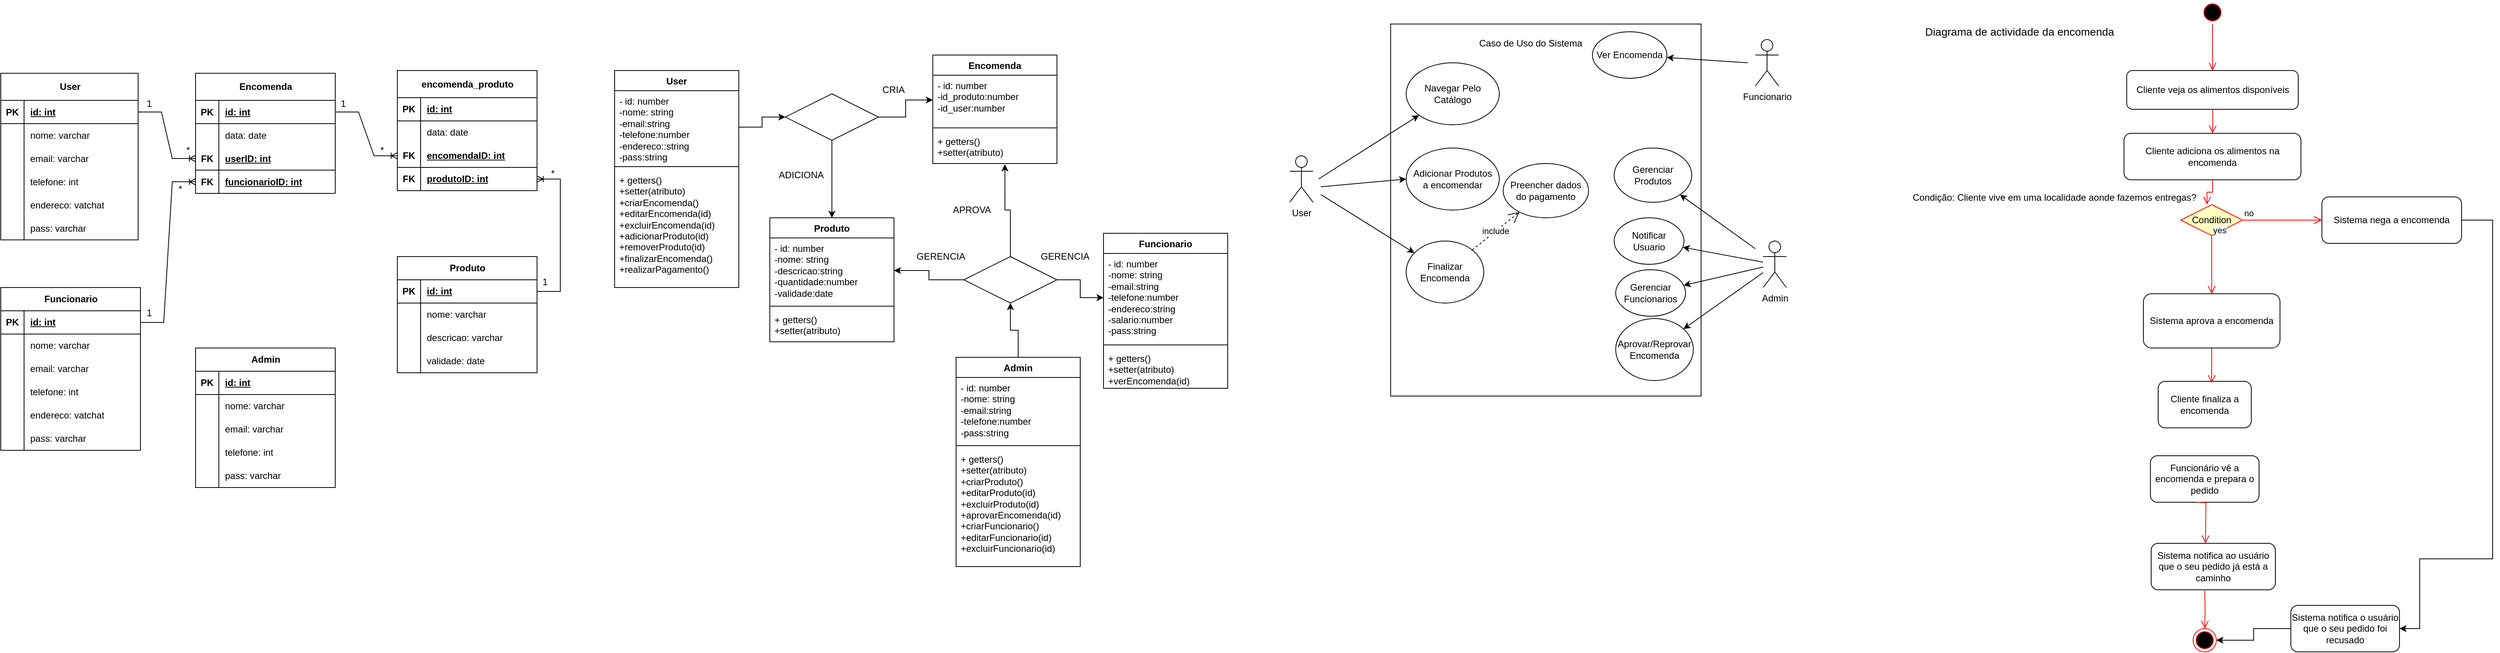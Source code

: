 <mxfile version="21.2.2" type="github">
  <diagram id="MK2uw4Dv01_g_HECxvXX" name="Página-1">
    <mxGraphModel dx="1674" dy="774" grid="1" gridSize="10" guides="1" tooltips="1" connect="1" arrows="1" fold="1" page="1" pageScale="1" pageWidth="827" pageHeight="1169" math="0" shadow="0">
      <root>
        <mxCell id="0" />
        <mxCell id="1" parent="0" />
        <mxCell id="bmJV8fJsys9caIxofJ4X-36" value="User" style="swimlane;fontStyle=1;align=center;verticalAlign=top;childLayout=stackLayout;horizontal=1;startSize=26;horizontalStack=0;resizeParent=1;resizeParentMax=0;resizeLast=0;collapsible=1;marginBottom=0;whiteSpace=wrap;html=1;" parent="1" vertex="1">
          <mxGeometry x="850" y="120" width="160" height="280" as="geometry" />
        </mxCell>
        <mxCell id="bmJV8fJsys9caIxofJ4X-37" value="&lt;div&gt;- id: number&lt;/div&gt;&lt;div&gt;-nome: string&lt;/div&gt;&lt;div&gt;-email:string&lt;br&gt;&lt;/div&gt;&lt;div&gt;-telefone:number&lt;/div&gt;&lt;div&gt;-endereco::string&lt;br&gt;&lt;/div&gt;&lt;div&gt;-pass:string&lt;br&gt;&lt;/div&gt;" style="text;strokeColor=none;fillColor=none;align=left;verticalAlign=top;spacingLeft=4;spacingRight=4;overflow=hidden;rotatable=0;points=[[0,0.5],[1,0.5]];portConstraint=eastwest;whiteSpace=wrap;html=1;" parent="bmJV8fJsys9caIxofJ4X-36" vertex="1">
          <mxGeometry y="26" width="160" height="94" as="geometry" />
        </mxCell>
        <mxCell id="bmJV8fJsys9caIxofJ4X-38" value="" style="line;strokeWidth=1;fillColor=none;align=left;verticalAlign=middle;spacingTop=-1;spacingLeft=3;spacingRight=3;rotatable=0;labelPosition=right;points=[];portConstraint=eastwest;strokeColor=inherit;" parent="bmJV8fJsys9caIxofJ4X-36" vertex="1">
          <mxGeometry y="120" width="160" height="8" as="geometry" />
        </mxCell>
        <mxCell id="bmJV8fJsys9caIxofJ4X-39" value="&lt;div&gt;+ getters()&lt;/div&gt;&lt;div&gt;+setter(atributo)&lt;/div&gt;&lt;div&gt;+criarEncomenda()&lt;/div&gt;&lt;div&gt;+editarEncomenda(id)&lt;/div&gt;&lt;div&gt;+excluirEncomenda(id)&lt;/div&gt;&lt;div&gt;&lt;div&gt;+adicionarProduto(id)&lt;/div&gt;&lt;div&gt;+removerProduto(id)&lt;/div&gt;&lt;div&gt;&lt;div&gt;+finalizarEncomenda()&lt;/div&gt;&lt;div&gt;&lt;div&gt;+realizarPagamento()&lt;/div&gt;&lt;/div&gt;&lt;/div&gt;&lt;/div&gt;" style="text;strokeColor=none;fillColor=none;align=left;verticalAlign=top;spacingLeft=4;spacingRight=4;overflow=hidden;rotatable=0;points=[[0,0.5],[1,0.5]];portConstraint=eastwest;whiteSpace=wrap;html=1;" parent="bmJV8fJsys9caIxofJ4X-36" vertex="1">
          <mxGeometry y="128" width="160" height="152" as="geometry" />
        </mxCell>
        <mxCell id="bmJV8fJsys9caIxofJ4X-40" style="edgeStyle=orthogonalEdgeStyle;rounded=0;orthogonalLoop=1;jettySize=auto;html=1;exitX=0.5;exitY=0;exitDx=0;exitDy=0;entryX=0.5;entryY=1;entryDx=0;entryDy=0;" parent="1" source="bmJV8fJsys9caIxofJ4X-41" target="bmJV8fJsys9caIxofJ4X-66" edge="1">
          <mxGeometry relative="1" as="geometry" />
        </mxCell>
        <mxCell id="bmJV8fJsys9caIxofJ4X-41" value="Admin" style="swimlane;fontStyle=1;align=center;verticalAlign=top;childLayout=stackLayout;horizontal=1;startSize=26;horizontalStack=0;resizeParent=1;resizeParentMax=0;resizeLast=0;collapsible=1;marginBottom=0;whiteSpace=wrap;html=1;" parent="1" vertex="1">
          <mxGeometry x="1290" y="490" width="160" height="270" as="geometry" />
        </mxCell>
        <mxCell id="bmJV8fJsys9caIxofJ4X-42" value="&lt;div&gt;- id: number&lt;/div&gt;&lt;div&gt;-nome: string&lt;/div&gt;&lt;div&gt;-email:string&lt;br&gt;&lt;/div&gt;&lt;div&gt;-telefone:number&lt;/div&gt;&lt;div&gt;-pass:string&lt;br&gt;&lt;/div&gt;" style="text;strokeColor=none;fillColor=none;align=left;verticalAlign=top;spacingLeft=4;spacingRight=4;overflow=hidden;rotatable=0;points=[[0,0.5],[1,0.5]];portConstraint=eastwest;whiteSpace=wrap;html=1;" parent="bmJV8fJsys9caIxofJ4X-41" vertex="1">
          <mxGeometry y="26" width="160" height="84" as="geometry" />
        </mxCell>
        <mxCell id="bmJV8fJsys9caIxofJ4X-43" value="" style="line;strokeWidth=1;fillColor=none;align=left;verticalAlign=middle;spacingTop=-1;spacingLeft=3;spacingRight=3;rotatable=0;labelPosition=right;points=[];portConstraint=eastwest;strokeColor=inherit;" parent="bmJV8fJsys9caIxofJ4X-41" vertex="1">
          <mxGeometry y="110" width="160" height="8" as="geometry" />
        </mxCell>
        <mxCell id="bmJV8fJsys9caIxofJ4X-44" value="&lt;div&gt;+ getters()&lt;/div&gt;&lt;div&gt;+setter(atributo)&lt;/div&gt;&lt;div&gt;+criarProduto()&lt;/div&gt;&lt;div&gt;+editarProduto(id)&lt;/div&gt;&lt;div&gt;+excluirProduto(id)&lt;/div&gt;&lt;div&gt;+aprovarEncomenda(id)&lt;/div&gt;&lt;div&gt;+criarFuncionario()&lt;/div&gt;&lt;div&gt;+editarFuncionario(id)&lt;/div&gt;&lt;div&gt;+excluirFuncionario(id)&lt;/div&gt;" style="text;strokeColor=none;fillColor=none;align=left;verticalAlign=top;spacingLeft=4;spacingRight=4;overflow=hidden;rotatable=0;points=[[0,0.5],[1,0.5]];portConstraint=eastwest;whiteSpace=wrap;html=1;" parent="bmJV8fJsys9caIxofJ4X-41" vertex="1">
          <mxGeometry y="118" width="160" height="152" as="geometry" />
        </mxCell>
        <mxCell id="bmJV8fJsys9caIxofJ4X-45" value="Produto" style="swimlane;fontStyle=1;align=center;verticalAlign=top;childLayout=stackLayout;horizontal=1;startSize=26;horizontalStack=0;resizeParent=1;resizeParentMax=0;resizeLast=0;collapsible=1;marginBottom=0;whiteSpace=wrap;html=1;" parent="1" vertex="1">
          <mxGeometry x="1050" y="310" width="160" height="160" as="geometry" />
        </mxCell>
        <mxCell id="bmJV8fJsys9caIxofJ4X-46" value="&lt;div&gt;- id: number&lt;/div&gt;&lt;div&gt;-nome: string&lt;/div&gt;&lt;div&gt;-descricao:string&lt;/div&gt;&lt;div&gt;-quantidade:number&lt;br&gt;&lt;/div&gt;&lt;div&gt;-validade:date&lt;br&gt;&lt;/div&gt;" style="text;strokeColor=none;fillColor=none;align=left;verticalAlign=top;spacingLeft=4;spacingRight=4;overflow=hidden;rotatable=0;points=[[0,0.5],[1,0.5]];portConstraint=eastwest;whiteSpace=wrap;html=1;" parent="bmJV8fJsys9caIxofJ4X-45" vertex="1">
          <mxGeometry y="26" width="160" height="84" as="geometry" />
        </mxCell>
        <mxCell id="bmJV8fJsys9caIxofJ4X-47" value="" style="line;strokeWidth=1;fillColor=none;align=left;verticalAlign=middle;spacingTop=-1;spacingLeft=3;spacingRight=3;rotatable=0;labelPosition=right;points=[];portConstraint=eastwest;strokeColor=inherit;" parent="bmJV8fJsys9caIxofJ4X-45" vertex="1">
          <mxGeometry y="110" width="160" height="8" as="geometry" />
        </mxCell>
        <mxCell id="bmJV8fJsys9caIxofJ4X-48" value="&lt;div&gt;+ getters()&lt;/div&gt;&lt;div&gt;+setter(atributo)&lt;/div&gt;" style="text;strokeColor=none;fillColor=none;align=left;verticalAlign=top;spacingLeft=4;spacingRight=4;overflow=hidden;rotatable=0;points=[[0,0.5],[1,0.5]];portConstraint=eastwest;whiteSpace=wrap;html=1;" parent="bmJV8fJsys9caIxofJ4X-45" vertex="1">
          <mxGeometry y="118" width="160" height="42" as="geometry" />
        </mxCell>
        <mxCell id="bmJV8fJsys9caIxofJ4X-49" value="Encomenda" style="swimlane;fontStyle=1;align=center;verticalAlign=top;childLayout=stackLayout;horizontal=1;startSize=26;horizontalStack=0;resizeParent=1;resizeParentMax=0;resizeLast=0;collapsible=1;marginBottom=0;whiteSpace=wrap;html=1;" parent="1" vertex="1">
          <mxGeometry x="1260" y="100" width="160" height="140" as="geometry" />
        </mxCell>
        <mxCell id="bmJV8fJsys9caIxofJ4X-50" value="&lt;div&gt;- id: number&lt;/div&gt;&lt;div&gt;-id_produto:number&lt;/div&gt;&lt;div&gt;-id_user:number&lt;br&gt;&lt;/div&gt;" style="text;strokeColor=none;fillColor=none;align=left;verticalAlign=top;spacingLeft=4;spacingRight=4;overflow=hidden;rotatable=0;points=[[0,0.5],[1,0.5]];portConstraint=eastwest;whiteSpace=wrap;html=1;" parent="bmJV8fJsys9caIxofJ4X-49" vertex="1">
          <mxGeometry y="26" width="160" height="64" as="geometry" />
        </mxCell>
        <mxCell id="bmJV8fJsys9caIxofJ4X-51" value="" style="line;strokeWidth=1;fillColor=none;align=left;verticalAlign=middle;spacingTop=-1;spacingLeft=3;spacingRight=3;rotatable=0;labelPosition=right;points=[];portConstraint=eastwest;strokeColor=inherit;" parent="bmJV8fJsys9caIxofJ4X-49" vertex="1">
          <mxGeometry y="90" width="160" height="8" as="geometry" />
        </mxCell>
        <mxCell id="bmJV8fJsys9caIxofJ4X-52" value="&lt;div&gt;+ getters()&lt;/div&gt;&lt;div&gt;+setter(atributo)&lt;br&gt;&lt;/div&gt;" style="text;strokeColor=none;fillColor=none;align=left;verticalAlign=top;spacingLeft=4;spacingRight=4;overflow=hidden;rotatable=0;points=[[0,0.5],[1,0.5]];portConstraint=eastwest;whiteSpace=wrap;html=1;" parent="bmJV8fJsys9caIxofJ4X-49" vertex="1">
          <mxGeometry y="98" width="160" height="42" as="geometry" />
        </mxCell>
        <mxCell id="bmJV8fJsys9caIxofJ4X-53" value="Funcionario" style="swimlane;fontStyle=1;align=center;verticalAlign=top;childLayout=stackLayout;horizontal=1;startSize=26;horizontalStack=0;resizeParent=1;resizeParentMax=0;resizeLast=0;collapsible=1;marginBottom=0;whiteSpace=wrap;html=1;" parent="1" vertex="1">
          <mxGeometry x="1480" y="330" width="160" height="200" as="geometry" />
        </mxCell>
        <mxCell id="bmJV8fJsys9caIxofJ4X-54" value="&lt;div&gt;- id: number&lt;/div&gt;&lt;div&gt;-nome: string&lt;/div&gt;&lt;div&gt;-email:string&lt;br&gt;&lt;/div&gt;&lt;div&gt;-telefone:number&lt;/div&gt;&lt;div&gt;-endereco:string&lt;br&gt;&lt;/div&gt;&lt;div&gt;-salario:number&lt;/div&gt;&lt;div&gt;-pass:string&lt;br&gt;&lt;/div&gt;" style="text;strokeColor=none;fillColor=none;align=left;verticalAlign=top;spacingLeft=4;spacingRight=4;overflow=hidden;rotatable=0;points=[[0,0.5],[1,0.5]];portConstraint=eastwest;whiteSpace=wrap;html=1;" parent="bmJV8fJsys9caIxofJ4X-53" vertex="1">
          <mxGeometry y="26" width="160" height="114" as="geometry" />
        </mxCell>
        <mxCell id="bmJV8fJsys9caIxofJ4X-55" value="" style="line;strokeWidth=1;fillColor=none;align=left;verticalAlign=middle;spacingTop=-1;spacingLeft=3;spacingRight=3;rotatable=0;labelPosition=right;points=[];portConstraint=eastwest;strokeColor=inherit;" parent="bmJV8fJsys9caIxofJ4X-53" vertex="1">
          <mxGeometry y="140" width="160" height="8" as="geometry" />
        </mxCell>
        <mxCell id="bmJV8fJsys9caIxofJ4X-56" value="&lt;div&gt;+ getters()&lt;/div&gt;&lt;div&gt;+setter(atributo)&lt;/div&gt;&lt;div&gt;+verEncomenda(id)&lt;/div&gt;" style="text;strokeColor=none;fillColor=none;align=left;verticalAlign=top;spacingLeft=4;spacingRight=4;overflow=hidden;rotatable=0;points=[[0,0.5],[1,0.5]];portConstraint=eastwest;whiteSpace=wrap;html=1;" parent="bmJV8fJsys9caIxofJ4X-53" vertex="1">
          <mxGeometry y="148" width="160" height="52" as="geometry" />
        </mxCell>
        <mxCell id="bmJV8fJsys9caIxofJ4X-57" style="edgeStyle=orthogonalEdgeStyle;rounded=0;orthogonalLoop=1;jettySize=auto;html=1;exitX=1;exitY=0.5;exitDx=0;exitDy=0;" parent="1" source="bmJV8fJsys9caIxofJ4X-59" target="bmJV8fJsys9caIxofJ4X-50" edge="1">
          <mxGeometry relative="1" as="geometry" />
        </mxCell>
        <mxCell id="bmJV8fJsys9caIxofJ4X-58" style="edgeStyle=orthogonalEdgeStyle;rounded=0;orthogonalLoop=1;jettySize=auto;html=1;exitX=0.5;exitY=1;exitDx=0;exitDy=0;" parent="1" source="bmJV8fJsys9caIxofJ4X-59" target="bmJV8fJsys9caIxofJ4X-45" edge="1">
          <mxGeometry relative="1" as="geometry" />
        </mxCell>
        <mxCell id="bmJV8fJsys9caIxofJ4X-59" value="" style="shape=rhombus;perimeter=rhombusPerimeter;whiteSpace=wrap;html=1;align=center;" parent="1" vertex="1">
          <mxGeometry x="1070" y="150" width="120" height="60" as="geometry" />
        </mxCell>
        <mxCell id="bmJV8fJsys9caIxofJ4X-60" style="edgeStyle=orthogonalEdgeStyle;rounded=0;orthogonalLoop=1;jettySize=auto;html=1;exitX=1;exitY=0.5;exitDx=0;exitDy=0;entryX=0;entryY=0.5;entryDx=0;entryDy=0;" parent="1" source="bmJV8fJsys9caIxofJ4X-37" target="bmJV8fJsys9caIxofJ4X-59" edge="1">
          <mxGeometry relative="1" as="geometry" />
        </mxCell>
        <mxCell id="bmJV8fJsys9caIxofJ4X-61" value="CRIA" style="text;html=1;align=center;verticalAlign=middle;resizable=0;points=[];autosize=1;strokeColor=none;fillColor=none;" parent="1" vertex="1">
          <mxGeometry x="1184" y="130" width="50" height="30" as="geometry" />
        </mxCell>
        <mxCell id="bmJV8fJsys9caIxofJ4X-62" value="&lt;div&gt;ADICIONA&lt;/div&gt;" style="text;html=1;align=center;verticalAlign=middle;resizable=0;points=[];autosize=1;strokeColor=none;fillColor=none;" parent="1" vertex="1">
          <mxGeometry x="1050" y="240" width="80" height="30" as="geometry" />
        </mxCell>
        <mxCell id="bmJV8fJsys9caIxofJ4X-63" style="edgeStyle=orthogonalEdgeStyle;rounded=0;orthogonalLoop=1;jettySize=auto;html=1;exitX=1;exitY=0.5;exitDx=0;exitDy=0;" parent="1" source="bmJV8fJsys9caIxofJ4X-66" target="bmJV8fJsys9caIxofJ4X-54" edge="1">
          <mxGeometry relative="1" as="geometry" />
        </mxCell>
        <mxCell id="bmJV8fJsys9caIxofJ4X-64" style="edgeStyle=orthogonalEdgeStyle;rounded=0;orthogonalLoop=1;jettySize=auto;html=1;exitX=0;exitY=0.5;exitDx=0;exitDy=0;entryX=1;entryY=0.5;entryDx=0;entryDy=0;" parent="1" source="bmJV8fJsys9caIxofJ4X-66" target="bmJV8fJsys9caIxofJ4X-46" edge="1">
          <mxGeometry relative="1" as="geometry" />
        </mxCell>
        <mxCell id="bmJV8fJsys9caIxofJ4X-65" style="edgeStyle=orthogonalEdgeStyle;rounded=0;orthogonalLoop=1;jettySize=auto;html=1;exitX=0.5;exitY=0;exitDx=0;exitDy=0;entryX=0.581;entryY=1.024;entryDx=0;entryDy=0;entryPerimeter=0;" parent="1" source="bmJV8fJsys9caIxofJ4X-66" target="bmJV8fJsys9caIxofJ4X-52" edge="1">
          <mxGeometry relative="1" as="geometry" />
        </mxCell>
        <mxCell id="bmJV8fJsys9caIxofJ4X-66" value="" style="shape=rhombus;perimeter=rhombusPerimeter;whiteSpace=wrap;html=1;align=center;" parent="1" vertex="1">
          <mxGeometry x="1300" y="360" width="120" height="60" as="geometry" />
        </mxCell>
        <mxCell id="bmJV8fJsys9caIxofJ4X-67" value="GERENCIA" style="text;html=1;align=center;verticalAlign=middle;resizable=0;points=[];autosize=1;strokeColor=none;fillColor=none;" parent="1" vertex="1">
          <mxGeometry x="1385" y="345" width="90" height="30" as="geometry" />
        </mxCell>
        <mxCell id="bmJV8fJsys9caIxofJ4X-68" value="GERENCIA" style="text;html=1;align=center;verticalAlign=middle;resizable=0;points=[];autosize=1;strokeColor=none;fillColor=none;" parent="1" vertex="1">
          <mxGeometry x="1225" y="345" width="90" height="30" as="geometry" />
        </mxCell>
        <mxCell id="bmJV8fJsys9caIxofJ4X-69" value="APROVA" style="text;html=1;align=center;verticalAlign=middle;resizable=0;points=[];autosize=1;strokeColor=none;fillColor=none;" parent="1" vertex="1">
          <mxGeometry x="1275" y="285" width="70" height="30" as="geometry" />
        </mxCell>
        <mxCell id="bmJV8fJsys9caIxofJ4X-70" value="User" style="shape=umlActor;verticalLabelPosition=bottom;verticalAlign=top;html=1;" parent="1" vertex="1">
          <mxGeometry x="1720" y="230" width="30" height="60" as="geometry" />
        </mxCell>
        <mxCell id="bmJV8fJsys9caIxofJ4X-71" value="&lt;div&gt;Admin&lt;/div&gt;" style="shape=umlActor;verticalLabelPosition=bottom;verticalAlign=top;html=1;" parent="1" vertex="1">
          <mxGeometry x="2330" y="340" width="30" height="60" as="geometry" />
        </mxCell>
        <mxCell id="bmJV8fJsys9caIxofJ4X-72" value="&lt;div&gt;Funcionario&lt;/div&gt;" style="shape=umlActor;verticalLabelPosition=bottom;verticalAlign=top;html=1;" parent="1" vertex="1">
          <mxGeometry x="2320" y="80" width="30" height="60" as="geometry" />
        </mxCell>
        <mxCell id="bmJV8fJsys9caIxofJ4X-73" value="" style="rounded=0;whiteSpace=wrap;html=1;" parent="1" vertex="1">
          <mxGeometry x="1850" y="60" width="400" height="480" as="geometry" />
        </mxCell>
        <mxCell id="bmJV8fJsys9caIxofJ4X-74" value="&lt;div&gt;Adicionar Produtos&lt;/div&gt;&lt;div&gt;a encomendar&lt;br&gt;&lt;/div&gt;" style="ellipse;whiteSpace=wrap;html=1;" parent="1" vertex="1">
          <mxGeometry x="1870" y="220" width="120" height="80" as="geometry" />
        </mxCell>
        <mxCell id="bmJV8fJsys9caIxofJ4X-75" value="Ver Encomenda" style="ellipse;whiteSpace=wrap;html=1;" parent="1" vertex="1">
          <mxGeometry x="2110" y="70" width="96" height="60" as="geometry" />
        </mxCell>
        <mxCell id="bmJV8fJsys9caIxofJ4X-76" value="Aprovar/Reprovar Encomenda" style="ellipse;whiteSpace=wrap;html=1;" parent="1" vertex="1">
          <mxGeometry x="2140" y="440" width="100" height="80" as="geometry" />
        </mxCell>
        <mxCell id="bmJV8fJsys9caIxofJ4X-77" value="Navegar Pelo Catálogo" style="ellipse;whiteSpace=wrap;html=1;" parent="1" vertex="1">
          <mxGeometry x="1870" y="110" width="120" height="80" as="geometry" />
        </mxCell>
        <mxCell id="bmJV8fJsys9caIxofJ4X-78" value="Finalizar Encomenda" style="ellipse;whiteSpace=wrap;html=1;" parent="1" vertex="1">
          <mxGeometry x="1870" y="340" width="100" height="80" as="geometry" />
        </mxCell>
        <mxCell id="bmJV8fJsys9caIxofJ4X-79" value="Preencher dados do pagamento" style="ellipse;whiteSpace=wrap;html=1;" parent="1" vertex="1">
          <mxGeometry x="1995" y="240" width="110" height="70" as="geometry" />
        </mxCell>
        <mxCell id="bmJV8fJsys9caIxofJ4X-80" value="Notificar Usuario" style="ellipse;whiteSpace=wrap;html=1;" parent="1" vertex="1">
          <mxGeometry x="2138" y="310" width="90" height="60" as="geometry" />
        </mxCell>
        <mxCell id="bmJV8fJsys9caIxofJ4X-81" value="Gerenciar Produtos" style="ellipse;whiteSpace=wrap;html=1;" parent="1" vertex="1">
          <mxGeometry x="2138" y="220" width="100" height="70" as="geometry" />
        </mxCell>
        <mxCell id="bmJV8fJsys9caIxofJ4X-82" value="Gerenciar Funcionarios" style="ellipse;whiteSpace=wrap;html=1;" parent="1" vertex="1">
          <mxGeometry x="2140" y="377" width="90" height="60" as="geometry" />
        </mxCell>
        <mxCell id="bmJV8fJsys9caIxofJ4X-83" value="" style="endArrow=classic;html=1;rounded=0;" parent="1" target="bmJV8fJsys9caIxofJ4X-75" edge="1">
          <mxGeometry width="50" height="50" relative="1" as="geometry">
            <mxPoint x="2310" y="110" as="sourcePoint" />
            <mxPoint x="2320" y="85" as="targetPoint" />
          </mxGeometry>
        </mxCell>
        <mxCell id="bmJV8fJsys9caIxofJ4X-84" value="" style="endArrow=classic;html=1;rounded=0;" parent="1" target="bmJV8fJsys9caIxofJ4X-78" edge="1">
          <mxGeometry width="50" height="50" relative="1" as="geometry">
            <mxPoint x="1760" y="280" as="sourcePoint" />
            <mxPoint x="1810" y="230" as="targetPoint" />
          </mxGeometry>
        </mxCell>
        <mxCell id="bmJV8fJsys9caIxofJ4X-85" value="" style="endArrow=classic;html=1;rounded=0;" parent="1" edge="1">
          <mxGeometry width="50" height="50" relative="1" as="geometry">
            <mxPoint x="1760" y="270" as="sourcePoint" />
            <mxPoint x="1870" y="260" as="targetPoint" />
          </mxGeometry>
        </mxCell>
        <mxCell id="bmJV8fJsys9caIxofJ4X-86" value="" style="endArrow=classic;html=1;rounded=0;" parent="1" target="bmJV8fJsys9caIxofJ4X-77" edge="1">
          <mxGeometry width="50" height="50" relative="1" as="geometry">
            <mxPoint x="1757" y="260" as="sourcePoint" />
            <mxPoint x="1867" y="250" as="targetPoint" />
          </mxGeometry>
        </mxCell>
        <mxCell id="bmJV8fJsys9caIxofJ4X-87" value="" style="endArrow=classic;html=1;rounded=0;" parent="1" target="bmJV8fJsys9caIxofJ4X-81" edge="1">
          <mxGeometry width="50" height="50" relative="1" as="geometry">
            <mxPoint x="2320" y="350" as="sourcePoint" />
            <mxPoint x="2350" y="320" as="targetPoint" />
          </mxGeometry>
        </mxCell>
        <mxCell id="bmJV8fJsys9caIxofJ4X-88" value="" style="endArrow=classic;html=1;rounded=0;" parent="1" source="bmJV8fJsys9caIxofJ4X-71" target="bmJV8fJsys9caIxofJ4X-80" edge="1">
          <mxGeometry width="50" height="50" relative="1" as="geometry">
            <mxPoint x="2060" y="400" as="sourcePoint" />
            <mxPoint x="2110" y="350" as="targetPoint" />
          </mxGeometry>
        </mxCell>
        <mxCell id="bmJV8fJsys9caIxofJ4X-89" value="" style="endArrow=classic;html=1;rounded=0;" parent="1" source="bmJV8fJsys9caIxofJ4X-71" target="bmJV8fJsys9caIxofJ4X-82" edge="1">
          <mxGeometry width="50" height="50" relative="1" as="geometry">
            <mxPoint x="2060" y="400" as="sourcePoint" />
            <mxPoint x="2120" y="350" as="targetPoint" />
          </mxGeometry>
        </mxCell>
        <mxCell id="bmJV8fJsys9caIxofJ4X-90" value="" style="endArrow=classic;html=1;rounded=0;" parent="1" source="bmJV8fJsys9caIxofJ4X-71" target="bmJV8fJsys9caIxofJ4X-76" edge="1">
          <mxGeometry width="50" height="50" relative="1" as="geometry">
            <mxPoint x="2060" y="400" as="sourcePoint" />
            <mxPoint x="2110" y="350" as="targetPoint" />
          </mxGeometry>
        </mxCell>
        <mxCell id="bmJV8fJsys9caIxofJ4X-91" value="include" style="endArrow=open;endSize=12;dashed=1;html=1;rounded=0;" parent="1" source="bmJV8fJsys9caIxofJ4X-78" target="bmJV8fJsys9caIxofJ4X-79" edge="1">
          <mxGeometry width="160" relative="1" as="geometry">
            <mxPoint x="2000" y="370" as="sourcePoint" />
            <mxPoint x="2160" y="370" as="targetPoint" />
          </mxGeometry>
        </mxCell>
        <mxCell id="bmJV8fJsys9caIxofJ4X-92" value="Caso de Uso do Sistema" style="text;html=1;align=center;verticalAlign=middle;resizable=0;points=[];autosize=1;strokeColor=none;fillColor=none;" parent="1" vertex="1">
          <mxGeometry x="1950" y="70" width="160" height="30" as="geometry" />
        </mxCell>
        <mxCell id="bmJV8fJsys9caIxofJ4X-93" value="" style="ellipse;html=1;shape=startState;fillColor=#000000;strokeColor=#ff0000;" parent="1" vertex="1">
          <mxGeometry x="2894" y="30" width="30" height="30" as="geometry" />
        </mxCell>
        <mxCell id="bmJV8fJsys9caIxofJ4X-94" value="" style="edgeStyle=orthogonalEdgeStyle;html=1;verticalAlign=bottom;endArrow=open;endSize=8;strokeColor=#ff0000;rounded=0;" parent="1" source="bmJV8fJsys9caIxofJ4X-93" edge="1">
          <mxGeometry relative="1" as="geometry">
            <mxPoint x="2909" y="120" as="targetPoint" />
          </mxGeometry>
        </mxCell>
        <mxCell id="bmJV8fJsys9caIxofJ4X-95" value="Cliente veja os alimentos disponíveis" style="rounded=1;whiteSpace=wrap;html=1;" parent="1" vertex="1">
          <mxGeometry x="2798.5" y="120" width="221" height="50" as="geometry" />
        </mxCell>
        <mxCell id="bmJV8fJsys9caIxofJ4X-96" value="" style="edgeStyle=orthogonalEdgeStyle;html=1;verticalAlign=bottom;endArrow=open;endSize=8;strokeColor=#ff0000;rounded=0;" parent="1" target="bmJV8fJsys9caIxofJ4X-97" edge="1">
          <mxGeometry relative="1" as="geometry">
            <mxPoint x="2909" y="230" as="targetPoint" />
            <mxPoint x="2909" y="170" as="sourcePoint" />
          </mxGeometry>
        </mxCell>
        <mxCell id="bmJV8fJsys9caIxofJ4X-97" value="Cliente adiciona os alimentos na encomenda" style="rounded=1;whiteSpace=wrap;html=1;" parent="1" vertex="1">
          <mxGeometry x="2795" y="201" width="228" height="60" as="geometry" />
        </mxCell>
        <mxCell id="bmJV8fJsys9caIxofJ4X-98" value="" style="edgeStyle=orthogonalEdgeStyle;html=1;verticalAlign=bottom;endArrow=open;endSize=8;strokeColor=#ff0000;rounded=0;entryX=0.425;entryY=0;entryDx=0;entryDy=0;entryPerimeter=0;exitX=0.5;exitY=1;exitDx=0;exitDy=0;" parent="1" source="bmJV8fJsys9caIxofJ4X-97" target="bmJV8fJsys9caIxofJ4X-99" edge="1">
          <mxGeometry relative="1" as="geometry">
            <mxPoint x="2905" y="323" as="targetPoint" />
            <mxPoint x="2909" y="290" as="sourcePoint" />
          </mxGeometry>
        </mxCell>
        <mxCell id="bmJV8fJsys9caIxofJ4X-99" value="Condition" style="rhombus;whiteSpace=wrap;html=1;fontColor=#000000;fillColor=#ffffc0;strokeColor=#ff0000;" parent="1" vertex="1">
          <mxGeometry x="2868" y="293" width="80" height="40" as="geometry" />
        </mxCell>
        <mxCell id="bmJV8fJsys9caIxofJ4X-100" value="no" style="edgeStyle=orthogonalEdgeStyle;html=1;align=left;verticalAlign=bottom;endArrow=open;endSize=8;strokeColor=#ff0000;rounded=0;entryX=0;entryY=0.5;entryDx=0;entryDy=0;" parent="1" source="bmJV8fJsys9caIxofJ4X-99" target="bmJV8fJsys9caIxofJ4X-103" edge="1">
          <mxGeometry x="-1" relative="1" as="geometry">
            <mxPoint x="3044" y="340" as="targetPoint" />
          </mxGeometry>
        </mxCell>
        <mxCell id="bmJV8fJsys9caIxofJ4X-101" value="yes" style="edgeStyle=orthogonalEdgeStyle;html=1;align=left;verticalAlign=top;endArrow=open;endSize=8;strokeColor=#ff0000;rounded=0;entryX=0.5;entryY=0;entryDx=0;entryDy=0;" parent="1" source="bmJV8fJsys9caIxofJ4X-99" target="bmJV8fJsys9caIxofJ4X-104" edge="1">
          <mxGeometry x="-1" y="-20" relative="1" as="geometry">
            <mxPoint x="2904" y="420" as="targetPoint" />
            <mxPoint x="20" y="-20" as="offset" />
          </mxGeometry>
        </mxCell>
        <mxCell id="bmJV8fJsys9caIxofJ4X-102" style="edgeStyle=orthogonalEdgeStyle;rounded=0;orthogonalLoop=1;jettySize=auto;html=1;exitX=1;exitY=0.5;exitDx=0;exitDy=0;entryX=1;entryY=0.5;entryDx=0;entryDy=0;" parent="1" source="bmJV8fJsys9caIxofJ4X-103" target="bmJV8fJsys9caIxofJ4X-115" edge="1">
          <mxGeometry relative="1" as="geometry">
            <mxPoint x="2980" y="860" as="targetPoint" />
            <Array as="points">
              <mxPoint x="3270" y="313" />
              <mxPoint x="3270" y="750" />
              <mxPoint x="3176" y="750" />
            </Array>
          </mxGeometry>
        </mxCell>
        <mxCell id="bmJV8fJsys9caIxofJ4X-103" value="Sistema nega a encomenda" style="rounded=1;whiteSpace=wrap;html=1;" parent="1" vertex="1">
          <mxGeometry x="3050" y="283" width="180" height="60" as="geometry" />
        </mxCell>
        <mxCell id="bmJV8fJsys9caIxofJ4X-104" value="Sistema aprova a encomenda" style="rounded=1;whiteSpace=wrap;html=1;" parent="1" vertex="1">
          <mxGeometry x="2820" y="408" width="176" height="70" as="geometry" />
        </mxCell>
        <mxCell id="bmJV8fJsys9caIxofJ4X-105" value="Condição: Cliente vive em uma localidade aonde fazemos entregas?" style="text;html=1;align=center;verticalAlign=middle;resizable=0;points=[];autosize=1;strokeColor=none;fillColor=none;" parent="1" vertex="1">
          <mxGeometry x="2505" y="269" width="400" height="30" as="geometry" />
        </mxCell>
        <mxCell id="bmJV8fJsys9caIxofJ4X-106" value="Cliente finaliza a encomenda" style="rounded=1;whiteSpace=wrap;html=1;" parent="1" vertex="1">
          <mxGeometry x="2839" y="521" width="120" height="60" as="geometry" />
        </mxCell>
        <mxCell id="bmJV8fJsys9caIxofJ4X-107" value="Funcionário vê a encomenda e prepara o pedido" style="rounded=1;whiteSpace=wrap;html=1;" parent="1" vertex="1">
          <mxGeometry x="2829" y="617" width="140" height="60" as="geometry" />
        </mxCell>
        <mxCell id="bmJV8fJsys9caIxofJ4X-108" value="" style="edgeStyle=orthogonalEdgeStyle;html=1;verticalAlign=bottom;endArrow=open;endSize=8;strokeColor=#ff0000;rounded=0;exitX=0.5;exitY=1;exitDx=0;exitDy=0;entryX=0.575;entryY=0.033;entryDx=0;entryDy=0;entryPerimeter=0;" parent="1" source="bmJV8fJsys9caIxofJ4X-104" target="bmJV8fJsys9caIxofJ4X-106" edge="1">
          <mxGeometry relative="1" as="geometry">
            <mxPoint x="2919" y="521" as="targetPoint" />
            <mxPoint x="2919" y="490" as="sourcePoint" />
          </mxGeometry>
        </mxCell>
        <mxCell id="bmJV8fJsys9caIxofJ4X-109" value="" style="edgeStyle=orthogonalEdgeStyle;html=1;verticalAlign=bottom;endArrow=open;endSize=8;strokeColor=#ff0000;rounded=0;exitX=0.5;exitY=1;exitDx=0;exitDy=0;entryX=0.5;entryY=0;entryDx=0;entryDy=0;" parent="1" target="bmJV8fJsys9caIxofJ4X-113" edge="1">
          <mxGeometry relative="1" as="geometry">
            <mxPoint x="2899" y="827" as="targetPoint" />
            <mxPoint x="2899" y="791" as="sourcePoint" />
          </mxGeometry>
        </mxCell>
        <mxCell id="bmJV8fJsys9caIxofJ4X-110" value="Sistema notifica ao usuário que o seu pedido já está a caminho" style="rounded=1;whiteSpace=wrap;html=1;" parent="1" vertex="1">
          <mxGeometry x="2830" y="730" width="160" height="60" as="geometry" />
        </mxCell>
        <mxCell id="bmJV8fJsys9caIxofJ4X-111" value="" style="edgeStyle=orthogonalEdgeStyle;html=1;verticalAlign=bottom;endArrow=open;endSize=8;strokeColor=#ff0000;rounded=0;exitX=0.5;exitY=1;exitDx=0;exitDy=0;" parent="1" edge="1">
          <mxGeometry relative="1" as="geometry">
            <mxPoint x="2900" y="730" as="targetPoint" />
            <mxPoint x="2889" y="677" as="sourcePoint" />
          </mxGeometry>
        </mxCell>
        <mxCell id="bmJV8fJsys9caIxofJ4X-112" value="&lt;font style=&quot;font-size: 14px;&quot;&gt;Diagrama de actividade da encomenda&lt;br&gt;&lt;/font&gt;" style="text;html=1;align=center;verticalAlign=middle;resizable=0;points=[];autosize=1;strokeColor=none;fillColor=none;" parent="1" vertex="1">
          <mxGeometry x="2525" y="55" width="270" height="30" as="geometry" />
        </mxCell>
        <mxCell id="bmJV8fJsys9caIxofJ4X-113" value="" style="ellipse;html=1;shape=endState;fillColor=#000000;strokeColor=#ff0000;" parent="1" vertex="1">
          <mxGeometry x="2884" y="840" width="30" height="30" as="geometry" />
        </mxCell>
        <mxCell id="bmJV8fJsys9caIxofJ4X-114" value="" style="edgeStyle=orthogonalEdgeStyle;rounded=0;orthogonalLoop=1;jettySize=auto;html=1;" parent="1" source="bmJV8fJsys9caIxofJ4X-115" target="bmJV8fJsys9caIxofJ4X-113" edge="1">
          <mxGeometry relative="1" as="geometry" />
        </mxCell>
        <mxCell id="bmJV8fJsys9caIxofJ4X-115" value="Sistema notifica o usuário que o seu pedido foi recusado" style="rounded=1;whiteSpace=wrap;html=1;" parent="1" vertex="1">
          <mxGeometry x="3010" y="810" width="140" height="60" as="geometry" />
        </mxCell>
        <mxCell id="0nB1xPOB-kCSm46nzjeA-17" value="User" style="shape=table;startSize=35;container=1;collapsible=1;childLayout=tableLayout;fixedRows=1;rowLines=0;fontStyle=1;align=center;resizeLast=1;html=1;" vertex="1" parent="1">
          <mxGeometry x="59" y="123.5" width="177" height="215" as="geometry" />
        </mxCell>
        <mxCell id="0nB1xPOB-kCSm46nzjeA-18" value="" style="shape=tableRow;horizontal=0;startSize=0;swimlaneHead=0;swimlaneBody=0;fillColor=none;collapsible=0;dropTarget=0;points=[[0,0.5],[1,0.5]];portConstraint=eastwest;top=0;left=0;right=0;bottom=1;" vertex="1" parent="0nB1xPOB-kCSm46nzjeA-17">
          <mxGeometry y="35" width="177" height="30" as="geometry" />
        </mxCell>
        <mxCell id="0nB1xPOB-kCSm46nzjeA-19" value="PK" style="shape=partialRectangle;connectable=0;fillColor=none;top=0;left=0;bottom=0;right=0;fontStyle=1;overflow=hidden;whiteSpace=wrap;html=1;" vertex="1" parent="0nB1xPOB-kCSm46nzjeA-18">
          <mxGeometry width="30" height="30" as="geometry">
            <mxRectangle width="30" height="30" as="alternateBounds" />
          </mxGeometry>
        </mxCell>
        <mxCell id="0nB1xPOB-kCSm46nzjeA-20" value="id: int" style="shape=partialRectangle;connectable=0;fillColor=none;top=0;left=0;bottom=0;right=0;align=left;spacingLeft=6;fontStyle=5;overflow=hidden;whiteSpace=wrap;html=1;" vertex="1" parent="0nB1xPOB-kCSm46nzjeA-18">
          <mxGeometry x="30" width="147" height="30" as="geometry">
            <mxRectangle width="147" height="30" as="alternateBounds" />
          </mxGeometry>
        </mxCell>
        <mxCell id="0nB1xPOB-kCSm46nzjeA-21" value="" style="shape=tableRow;horizontal=0;startSize=0;swimlaneHead=0;swimlaneBody=0;fillColor=none;collapsible=0;dropTarget=0;points=[[0,0.5],[1,0.5]];portConstraint=eastwest;top=0;left=0;right=0;bottom=0;" vertex="1" parent="0nB1xPOB-kCSm46nzjeA-17">
          <mxGeometry y="65" width="177" height="30" as="geometry" />
        </mxCell>
        <mxCell id="0nB1xPOB-kCSm46nzjeA-22" value="" style="shape=partialRectangle;connectable=0;fillColor=none;top=0;left=0;bottom=0;right=0;editable=1;overflow=hidden;whiteSpace=wrap;html=1;" vertex="1" parent="0nB1xPOB-kCSm46nzjeA-21">
          <mxGeometry width="30" height="30" as="geometry">
            <mxRectangle width="30" height="30" as="alternateBounds" />
          </mxGeometry>
        </mxCell>
        <mxCell id="0nB1xPOB-kCSm46nzjeA-23" value="nome: varchar" style="shape=partialRectangle;connectable=0;fillColor=none;top=0;left=0;bottom=0;right=0;align=left;spacingLeft=6;overflow=hidden;whiteSpace=wrap;html=1;" vertex="1" parent="0nB1xPOB-kCSm46nzjeA-21">
          <mxGeometry x="30" width="147" height="30" as="geometry">
            <mxRectangle width="147" height="30" as="alternateBounds" />
          </mxGeometry>
        </mxCell>
        <mxCell id="0nB1xPOB-kCSm46nzjeA-24" value="" style="shape=tableRow;horizontal=0;startSize=0;swimlaneHead=0;swimlaneBody=0;fillColor=none;collapsible=0;dropTarget=0;points=[[0,0.5],[1,0.5]];portConstraint=eastwest;top=0;left=0;right=0;bottom=0;" vertex="1" parent="0nB1xPOB-kCSm46nzjeA-17">
          <mxGeometry y="95" width="177" height="30" as="geometry" />
        </mxCell>
        <mxCell id="0nB1xPOB-kCSm46nzjeA-25" value="" style="shape=partialRectangle;connectable=0;fillColor=none;top=0;left=0;bottom=0;right=0;editable=1;overflow=hidden;whiteSpace=wrap;html=1;" vertex="1" parent="0nB1xPOB-kCSm46nzjeA-24">
          <mxGeometry width="30" height="30" as="geometry">
            <mxRectangle width="30" height="30" as="alternateBounds" />
          </mxGeometry>
        </mxCell>
        <mxCell id="0nB1xPOB-kCSm46nzjeA-26" value="email: varchar" style="shape=partialRectangle;connectable=0;fillColor=none;top=0;left=0;bottom=0;right=0;align=left;spacingLeft=6;overflow=hidden;whiteSpace=wrap;html=1;" vertex="1" parent="0nB1xPOB-kCSm46nzjeA-24">
          <mxGeometry x="30" width="147" height="30" as="geometry">
            <mxRectangle width="147" height="30" as="alternateBounds" />
          </mxGeometry>
        </mxCell>
        <mxCell id="0nB1xPOB-kCSm46nzjeA-27" value="" style="shape=tableRow;horizontal=0;startSize=0;swimlaneHead=0;swimlaneBody=0;fillColor=none;collapsible=0;dropTarget=0;points=[[0,0.5],[1,0.5]];portConstraint=eastwest;top=0;left=0;right=0;bottom=0;" vertex="1" parent="0nB1xPOB-kCSm46nzjeA-17">
          <mxGeometry y="125" width="177" height="30" as="geometry" />
        </mxCell>
        <mxCell id="0nB1xPOB-kCSm46nzjeA-28" value="" style="shape=partialRectangle;connectable=0;fillColor=none;top=0;left=0;bottom=0;right=0;editable=1;overflow=hidden;whiteSpace=wrap;html=1;" vertex="1" parent="0nB1xPOB-kCSm46nzjeA-27">
          <mxGeometry width="30" height="30" as="geometry">
            <mxRectangle width="30" height="30" as="alternateBounds" />
          </mxGeometry>
        </mxCell>
        <mxCell id="0nB1xPOB-kCSm46nzjeA-29" value="telefone: int" style="shape=partialRectangle;connectable=0;fillColor=none;top=0;left=0;bottom=0;right=0;align=left;spacingLeft=6;overflow=hidden;whiteSpace=wrap;html=1;" vertex="1" parent="0nB1xPOB-kCSm46nzjeA-27">
          <mxGeometry x="30" width="147" height="30" as="geometry">
            <mxRectangle width="147" height="30" as="alternateBounds" />
          </mxGeometry>
        </mxCell>
        <mxCell id="0nB1xPOB-kCSm46nzjeA-30" value="" style="shape=tableRow;horizontal=0;startSize=0;swimlaneHead=0;swimlaneBody=0;fillColor=none;collapsible=0;dropTarget=0;points=[[0,0.5],[1,0.5]];portConstraint=eastwest;top=0;left=0;right=0;bottom=0;" vertex="1" parent="0nB1xPOB-kCSm46nzjeA-17">
          <mxGeometry y="155" width="177" height="30" as="geometry" />
        </mxCell>
        <mxCell id="0nB1xPOB-kCSm46nzjeA-31" value="" style="shape=partialRectangle;connectable=0;fillColor=none;top=0;left=0;bottom=0;right=0;editable=1;overflow=hidden;whiteSpace=wrap;html=1;" vertex="1" parent="0nB1xPOB-kCSm46nzjeA-30">
          <mxGeometry width="30" height="30" as="geometry">
            <mxRectangle width="30" height="30" as="alternateBounds" />
          </mxGeometry>
        </mxCell>
        <mxCell id="0nB1xPOB-kCSm46nzjeA-32" value="endereco: vatchat" style="shape=partialRectangle;connectable=0;fillColor=none;top=0;left=0;bottom=0;right=0;align=left;spacingLeft=6;overflow=hidden;whiteSpace=wrap;html=1;" vertex="1" parent="0nB1xPOB-kCSm46nzjeA-30">
          <mxGeometry x="30" width="147" height="30" as="geometry">
            <mxRectangle width="147" height="30" as="alternateBounds" />
          </mxGeometry>
        </mxCell>
        <mxCell id="0nB1xPOB-kCSm46nzjeA-49" value="" style="shape=tableRow;horizontal=0;startSize=0;swimlaneHead=0;swimlaneBody=0;fillColor=none;collapsible=0;dropTarget=0;points=[[0,0.5],[1,0.5]];portConstraint=eastwest;top=0;left=0;right=0;bottom=0;" vertex="1" parent="0nB1xPOB-kCSm46nzjeA-17">
          <mxGeometry y="185" width="177" height="30" as="geometry" />
        </mxCell>
        <mxCell id="0nB1xPOB-kCSm46nzjeA-50" value="" style="shape=partialRectangle;connectable=0;fillColor=none;top=0;left=0;bottom=0;right=0;editable=1;overflow=hidden;whiteSpace=wrap;html=1;" vertex="1" parent="0nB1xPOB-kCSm46nzjeA-49">
          <mxGeometry width="30" height="30" as="geometry">
            <mxRectangle width="30" height="30" as="alternateBounds" />
          </mxGeometry>
        </mxCell>
        <mxCell id="0nB1xPOB-kCSm46nzjeA-51" value="pass: varchar" style="shape=partialRectangle;connectable=0;fillColor=none;top=0;left=0;bottom=0;right=0;align=left;spacingLeft=6;overflow=hidden;whiteSpace=wrap;html=1;" vertex="1" parent="0nB1xPOB-kCSm46nzjeA-49">
          <mxGeometry x="30" width="147" height="30" as="geometry">
            <mxRectangle width="147" height="30" as="alternateBounds" />
          </mxGeometry>
        </mxCell>
        <mxCell id="0nB1xPOB-kCSm46nzjeA-52" value="Funcionario" style="shape=table;startSize=30;container=1;collapsible=1;childLayout=tableLayout;fixedRows=1;rowLines=0;fontStyle=1;align=center;resizeLast=1;html=1;" vertex="1" parent="1">
          <mxGeometry x="59" y="400" width="180" height="210" as="geometry" />
        </mxCell>
        <mxCell id="0nB1xPOB-kCSm46nzjeA-53" value="" style="shape=tableRow;horizontal=0;startSize=0;swimlaneHead=0;swimlaneBody=0;fillColor=none;collapsible=0;dropTarget=0;points=[[0,0.5],[1,0.5]];portConstraint=eastwest;top=0;left=0;right=0;bottom=1;" vertex="1" parent="0nB1xPOB-kCSm46nzjeA-52">
          <mxGeometry y="30" width="180" height="30" as="geometry" />
        </mxCell>
        <mxCell id="0nB1xPOB-kCSm46nzjeA-54" value="PK" style="shape=partialRectangle;connectable=0;fillColor=none;top=0;left=0;bottom=0;right=0;fontStyle=1;overflow=hidden;whiteSpace=wrap;html=1;" vertex="1" parent="0nB1xPOB-kCSm46nzjeA-53">
          <mxGeometry width="30" height="30" as="geometry">
            <mxRectangle width="30" height="30" as="alternateBounds" />
          </mxGeometry>
        </mxCell>
        <mxCell id="0nB1xPOB-kCSm46nzjeA-55" value="id: int" style="shape=partialRectangle;connectable=0;fillColor=none;top=0;left=0;bottom=0;right=0;align=left;spacingLeft=6;fontStyle=5;overflow=hidden;whiteSpace=wrap;html=1;" vertex="1" parent="0nB1xPOB-kCSm46nzjeA-53">
          <mxGeometry x="30" width="150" height="30" as="geometry">
            <mxRectangle width="150" height="30" as="alternateBounds" />
          </mxGeometry>
        </mxCell>
        <mxCell id="0nB1xPOB-kCSm46nzjeA-56" value="" style="shape=tableRow;horizontal=0;startSize=0;swimlaneHead=0;swimlaneBody=0;fillColor=none;collapsible=0;dropTarget=0;points=[[0,0.5],[1,0.5]];portConstraint=eastwest;top=0;left=0;right=0;bottom=0;" vertex="1" parent="0nB1xPOB-kCSm46nzjeA-52">
          <mxGeometry y="60" width="180" height="30" as="geometry" />
        </mxCell>
        <mxCell id="0nB1xPOB-kCSm46nzjeA-57" value="" style="shape=partialRectangle;connectable=0;fillColor=none;top=0;left=0;bottom=0;right=0;editable=1;overflow=hidden;whiteSpace=wrap;html=1;" vertex="1" parent="0nB1xPOB-kCSm46nzjeA-56">
          <mxGeometry width="30" height="30" as="geometry">
            <mxRectangle width="30" height="30" as="alternateBounds" />
          </mxGeometry>
        </mxCell>
        <mxCell id="0nB1xPOB-kCSm46nzjeA-58" value="nome: varchar" style="shape=partialRectangle;connectable=0;fillColor=none;top=0;left=0;bottom=0;right=0;align=left;spacingLeft=6;overflow=hidden;whiteSpace=wrap;html=1;" vertex="1" parent="0nB1xPOB-kCSm46nzjeA-56">
          <mxGeometry x="30" width="150" height="30" as="geometry">
            <mxRectangle width="150" height="30" as="alternateBounds" />
          </mxGeometry>
        </mxCell>
        <mxCell id="0nB1xPOB-kCSm46nzjeA-59" value="" style="shape=tableRow;horizontal=0;startSize=0;swimlaneHead=0;swimlaneBody=0;fillColor=none;collapsible=0;dropTarget=0;points=[[0,0.5],[1,0.5]];portConstraint=eastwest;top=0;left=0;right=0;bottom=0;" vertex="1" parent="0nB1xPOB-kCSm46nzjeA-52">
          <mxGeometry y="90" width="180" height="30" as="geometry" />
        </mxCell>
        <mxCell id="0nB1xPOB-kCSm46nzjeA-60" value="" style="shape=partialRectangle;connectable=0;fillColor=none;top=0;left=0;bottom=0;right=0;editable=1;overflow=hidden;whiteSpace=wrap;html=1;" vertex="1" parent="0nB1xPOB-kCSm46nzjeA-59">
          <mxGeometry width="30" height="30" as="geometry">
            <mxRectangle width="30" height="30" as="alternateBounds" />
          </mxGeometry>
        </mxCell>
        <mxCell id="0nB1xPOB-kCSm46nzjeA-61" value="email: varchar" style="shape=partialRectangle;connectable=0;fillColor=none;top=0;left=0;bottom=0;right=0;align=left;spacingLeft=6;overflow=hidden;whiteSpace=wrap;html=1;" vertex="1" parent="0nB1xPOB-kCSm46nzjeA-59">
          <mxGeometry x="30" width="150" height="30" as="geometry">
            <mxRectangle width="150" height="30" as="alternateBounds" />
          </mxGeometry>
        </mxCell>
        <mxCell id="0nB1xPOB-kCSm46nzjeA-62" value="" style="shape=tableRow;horizontal=0;startSize=0;swimlaneHead=0;swimlaneBody=0;fillColor=none;collapsible=0;dropTarget=0;points=[[0,0.5],[1,0.5]];portConstraint=eastwest;top=0;left=0;right=0;bottom=0;" vertex="1" parent="0nB1xPOB-kCSm46nzjeA-52">
          <mxGeometry y="120" width="180" height="30" as="geometry" />
        </mxCell>
        <mxCell id="0nB1xPOB-kCSm46nzjeA-63" value="" style="shape=partialRectangle;connectable=0;fillColor=none;top=0;left=0;bottom=0;right=0;editable=1;overflow=hidden;whiteSpace=wrap;html=1;" vertex="1" parent="0nB1xPOB-kCSm46nzjeA-62">
          <mxGeometry width="30" height="30" as="geometry">
            <mxRectangle width="30" height="30" as="alternateBounds" />
          </mxGeometry>
        </mxCell>
        <mxCell id="0nB1xPOB-kCSm46nzjeA-64" value="telefone: int" style="shape=partialRectangle;connectable=0;fillColor=none;top=0;left=0;bottom=0;right=0;align=left;spacingLeft=6;overflow=hidden;whiteSpace=wrap;html=1;" vertex="1" parent="0nB1xPOB-kCSm46nzjeA-62">
          <mxGeometry x="30" width="150" height="30" as="geometry">
            <mxRectangle width="150" height="30" as="alternateBounds" />
          </mxGeometry>
        </mxCell>
        <mxCell id="0nB1xPOB-kCSm46nzjeA-65" value="" style="shape=tableRow;horizontal=0;startSize=0;swimlaneHead=0;swimlaneBody=0;fillColor=none;collapsible=0;dropTarget=0;points=[[0,0.5],[1,0.5]];portConstraint=eastwest;top=0;left=0;right=0;bottom=0;" vertex="1" parent="0nB1xPOB-kCSm46nzjeA-52">
          <mxGeometry y="150" width="180" height="30" as="geometry" />
        </mxCell>
        <mxCell id="0nB1xPOB-kCSm46nzjeA-66" value="" style="shape=partialRectangle;connectable=0;fillColor=none;top=0;left=0;bottom=0;right=0;editable=1;overflow=hidden;whiteSpace=wrap;html=1;" vertex="1" parent="0nB1xPOB-kCSm46nzjeA-65">
          <mxGeometry width="30" height="30" as="geometry">
            <mxRectangle width="30" height="30" as="alternateBounds" />
          </mxGeometry>
        </mxCell>
        <mxCell id="0nB1xPOB-kCSm46nzjeA-67" value="endereco: vatchat" style="shape=partialRectangle;connectable=0;fillColor=none;top=0;left=0;bottom=0;right=0;align=left;spacingLeft=6;overflow=hidden;whiteSpace=wrap;html=1;" vertex="1" parent="0nB1xPOB-kCSm46nzjeA-65">
          <mxGeometry x="30" width="150" height="30" as="geometry">
            <mxRectangle width="150" height="30" as="alternateBounds" />
          </mxGeometry>
        </mxCell>
        <mxCell id="0nB1xPOB-kCSm46nzjeA-68" value="" style="shape=tableRow;horizontal=0;startSize=0;swimlaneHead=0;swimlaneBody=0;fillColor=none;collapsible=0;dropTarget=0;points=[[0,0.5],[1,0.5]];portConstraint=eastwest;top=0;left=0;right=0;bottom=0;" vertex="1" parent="0nB1xPOB-kCSm46nzjeA-52">
          <mxGeometry y="180" width="180" height="30" as="geometry" />
        </mxCell>
        <mxCell id="0nB1xPOB-kCSm46nzjeA-69" value="" style="shape=partialRectangle;connectable=0;fillColor=none;top=0;left=0;bottom=0;right=0;editable=1;overflow=hidden;whiteSpace=wrap;html=1;" vertex="1" parent="0nB1xPOB-kCSm46nzjeA-68">
          <mxGeometry width="30" height="30" as="geometry">
            <mxRectangle width="30" height="30" as="alternateBounds" />
          </mxGeometry>
        </mxCell>
        <mxCell id="0nB1xPOB-kCSm46nzjeA-70" value="pass: varchar" style="shape=partialRectangle;connectable=0;fillColor=none;top=0;left=0;bottom=0;right=0;align=left;spacingLeft=6;overflow=hidden;whiteSpace=wrap;html=1;" vertex="1" parent="0nB1xPOB-kCSm46nzjeA-68">
          <mxGeometry x="30" width="150" height="30" as="geometry">
            <mxRectangle width="150" height="30" as="alternateBounds" />
          </mxGeometry>
        </mxCell>
        <mxCell id="0nB1xPOB-kCSm46nzjeA-71" value="Admin" style="shape=table;startSize=30;container=1;collapsible=1;childLayout=tableLayout;fixedRows=1;rowLines=0;fontStyle=1;align=center;resizeLast=1;html=1;" vertex="1" parent="1">
          <mxGeometry x="310" y="478" width="180" height="180" as="geometry" />
        </mxCell>
        <mxCell id="0nB1xPOB-kCSm46nzjeA-72" value="" style="shape=tableRow;horizontal=0;startSize=0;swimlaneHead=0;swimlaneBody=0;fillColor=none;collapsible=0;dropTarget=0;points=[[0,0.5],[1,0.5]];portConstraint=eastwest;top=0;left=0;right=0;bottom=1;" vertex="1" parent="0nB1xPOB-kCSm46nzjeA-71">
          <mxGeometry y="30" width="180" height="30" as="geometry" />
        </mxCell>
        <mxCell id="0nB1xPOB-kCSm46nzjeA-73" value="PK" style="shape=partialRectangle;connectable=0;fillColor=none;top=0;left=0;bottom=0;right=0;fontStyle=1;overflow=hidden;whiteSpace=wrap;html=1;" vertex="1" parent="0nB1xPOB-kCSm46nzjeA-72">
          <mxGeometry width="30" height="30" as="geometry">
            <mxRectangle width="30" height="30" as="alternateBounds" />
          </mxGeometry>
        </mxCell>
        <mxCell id="0nB1xPOB-kCSm46nzjeA-74" value="id: int" style="shape=partialRectangle;connectable=0;fillColor=none;top=0;left=0;bottom=0;right=0;align=left;spacingLeft=6;fontStyle=5;overflow=hidden;whiteSpace=wrap;html=1;" vertex="1" parent="0nB1xPOB-kCSm46nzjeA-72">
          <mxGeometry x="30" width="150" height="30" as="geometry">
            <mxRectangle width="150" height="30" as="alternateBounds" />
          </mxGeometry>
        </mxCell>
        <mxCell id="0nB1xPOB-kCSm46nzjeA-75" value="" style="shape=tableRow;horizontal=0;startSize=0;swimlaneHead=0;swimlaneBody=0;fillColor=none;collapsible=0;dropTarget=0;points=[[0,0.5],[1,0.5]];portConstraint=eastwest;top=0;left=0;right=0;bottom=0;" vertex="1" parent="0nB1xPOB-kCSm46nzjeA-71">
          <mxGeometry y="60" width="180" height="30" as="geometry" />
        </mxCell>
        <mxCell id="0nB1xPOB-kCSm46nzjeA-76" value="" style="shape=partialRectangle;connectable=0;fillColor=none;top=0;left=0;bottom=0;right=0;editable=1;overflow=hidden;whiteSpace=wrap;html=1;" vertex="1" parent="0nB1xPOB-kCSm46nzjeA-75">
          <mxGeometry width="30" height="30" as="geometry">
            <mxRectangle width="30" height="30" as="alternateBounds" />
          </mxGeometry>
        </mxCell>
        <mxCell id="0nB1xPOB-kCSm46nzjeA-77" value="nome: varchar" style="shape=partialRectangle;connectable=0;fillColor=none;top=0;left=0;bottom=0;right=0;align=left;spacingLeft=6;overflow=hidden;whiteSpace=wrap;html=1;" vertex="1" parent="0nB1xPOB-kCSm46nzjeA-75">
          <mxGeometry x="30" width="150" height="30" as="geometry">
            <mxRectangle width="150" height="30" as="alternateBounds" />
          </mxGeometry>
        </mxCell>
        <mxCell id="0nB1xPOB-kCSm46nzjeA-78" value="" style="shape=tableRow;horizontal=0;startSize=0;swimlaneHead=0;swimlaneBody=0;fillColor=none;collapsible=0;dropTarget=0;points=[[0,0.5],[1,0.5]];portConstraint=eastwest;top=0;left=0;right=0;bottom=0;" vertex="1" parent="0nB1xPOB-kCSm46nzjeA-71">
          <mxGeometry y="90" width="180" height="30" as="geometry" />
        </mxCell>
        <mxCell id="0nB1xPOB-kCSm46nzjeA-79" value="" style="shape=partialRectangle;connectable=0;fillColor=none;top=0;left=0;bottom=0;right=0;editable=1;overflow=hidden;whiteSpace=wrap;html=1;" vertex="1" parent="0nB1xPOB-kCSm46nzjeA-78">
          <mxGeometry width="30" height="30" as="geometry">
            <mxRectangle width="30" height="30" as="alternateBounds" />
          </mxGeometry>
        </mxCell>
        <mxCell id="0nB1xPOB-kCSm46nzjeA-80" value="email: varchar" style="shape=partialRectangle;connectable=0;fillColor=none;top=0;left=0;bottom=0;right=0;align=left;spacingLeft=6;overflow=hidden;whiteSpace=wrap;html=1;" vertex="1" parent="0nB1xPOB-kCSm46nzjeA-78">
          <mxGeometry x="30" width="150" height="30" as="geometry">
            <mxRectangle width="150" height="30" as="alternateBounds" />
          </mxGeometry>
        </mxCell>
        <mxCell id="0nB1xPOB-kCSm46nzjeA-81" value="" style="shape=tableRow;horizontal=0;startSize=0;swimlaneHead=0;swimlaneBody=0;fillColor=none;collapsible=0;dropTarget=0;points=[[0,0.5],[1,0.5]];portConstraint=eastwest;top=0;left=0;right=0;bottom=0;" vertex="1" parent="0nB1xPOB-kCSm46nzjeA-71">
          <mxGeometry y="120" width="180" height="30" as="geometry" />
        </mxCell>
        <mxCell id="0nB1xPOB-kCSm46nzjeA-82" value="" style="shape=partialRectangle;connectable=0;fillColor=none;top=0;left=0;bottom=0;right=0;editable=1;overflow=hidden;whiteSpace=wrap;html=1;" vertex="1" parent="0nB1xPOB-kCSm46nzjeA-81">
          <mxGeometry width="30" height="30" as="geometry">
            <mxRectangle width="30" height="30" as="alternateBounds" />
          </mxGeometry>
        </mxCell>
        <mxCell id="0nB1xPOB-kCSm46nzjeA-83" value="telefone: int" style="shape=partialRectangle;connectable=0;fillColor=none;top=0;left=0;bottom=0;right=0;align=left;spacingLeft=6;overflow=hidden;whiteSpace=wrap;html=1;" vertex="1" parent="0nB1xPOB-kCSm46nzjeA-81">
          <mxGeometry x="30" width="150" height="30" as="geometry">
            <mxRectangle width="150" height="30" as="alternateBounds" />
          </mxGeometry>
        </mxCell>
        <mxCell id="0nB1xPOB-kCSm46nzjeA-87" value="" style="shape=tableRow;horizontal=0;startSize=0;swimlaneHead=0;swimlaneBody=0;fillColor=none;collapsible=0;dropTarget=0;points=[[0,0.5],[1,0.5]];portConstraint=eastwest;top=0;left=0;right=0;bottom=0;" vertex="1" parent="0nB1xPOB-kCSm46nzjeA-71">
          <mxGeometry y="150" width="180" height="30" as="geometry" />
        </mxCell>
        <mxCell id="0nB1xPOB-kCSm46nzjeA-88" value="" style="shape=partialRectangle;connectable=0;fillColor=none;top=0;left=0;bottom=0;right=0;editable=1;overflow=hidden;whiteSpace=wrap;html=1;" vertex="1" parent="0nB1xPOB-kCSm46nzjeA-87">
          <mxGeometry width="30" height="30" as="geometry">
            <mxRectangle width="30" height="30" as="alternateBounds" />
          </mxGeometry>
        </mxCell>
        <mxCell id="0nB1xPOB-kCSm46nzjeA-89" value="pass: varchar" style="shape=partialRectangle;connectable=0;fillColor=none;top=0;left=0;bottom=0;right=0;align=left;spacingLeft=6;overflow=hidden;whiteSpace=wrap;html=1;" vertex="1" parent="0nB1xPOB-kCSm46nzjeA-87">
          <mxGeometry x="30" width="150" height="30" as="geometry">
            <mxRectangle width="150" height="30" as="alternateBounds" />
          </mxGeometry>
        </mxCell>
        <mxCell id="0nB1xPOB-kCSm46nzjeA-90" value="Encomenda" style="shape=table;startSize=35;container=1;collapsible=1;childLayout=tableLayout;fixedRows=1;rowLines=0;fontStyle=1;align=center;resizeLast=1;html=1;" vertex="1" parent="1">
          <mxGeometry x="310" y="123.5" width="180" height="155" as="geometry" />
        </mxCell>
        <mxCell id="0nB1xPOB-kCSm46nzjeA-91" value="" style="shape=tableRow;horizontal=0;startSize=0;swimlaneHead=0;swimlaneBody=0;fillColor=none;collapsible=0;dropTarget=0;points=[[0,0.5],[1,0.5]];portConstraint=eastwest;top=0;left=0;right=0;bottom=1;" vertex="1" parent="0nB1xPOB-kCSm46nzjeA-90">
          <mxGeometry y="35" width="180" height="30" as="geometry" />
        </mxCell>
        <mxCell id="0nB1xPOB-kCSm46nzjeA-92" value="PK" style="shape=partialRectangle;connectable=0;fillColor=none;top=0;left=0;bottom=0;right=0;fontStyle=1;overflow=hidden;whiteSpace=wrap;html=1;" vertex="1" parent="0nB1xPOB-kCSm46nzjeA-91">
          <mxGeometry width="30" height="30" as="geometry">
            <mxRectangle width="30" height="30" as="alternateBounds" />
          </mxGeometry>
        </mxCell>
        <mxCell id="0nB1xPOB-kCSm46nzjeA-93" value="id: int" style="shape=partialRectangle;connectable=0;fillColor=none;top=0;left=0;bottom=0;right=0;align=left;spacingLeft=6;fontStyle=5;overflow=hidden;whiteSpace=wrap;html=1;" vertex="1" parent="0nB1xPOB-kCSm46nzjeA-91">
          <mxGeometry x="30" width="150" height="30" as="geometry">
            <mxRectangle width="150" height="30" as="alternateBounds" />
          </mxGeometry>
        </mxCell>
        <mxCell id="0nB1xPOB-kCSm46nzjeA-100" value="" style="shape=tableRow;horizontal=0;startSize=0;swimlaneHead=0;swimlaneBody=0;fillColor=none;collapsible=0;dropTarget=0;points=[[0,0.5],[1,0.5]];portConstraint=eastwest;top=0;left=0;right=0;bottom=0;" vertex="1" parent="0nB1xPOB-kCSm46nzjeA-90">
          <mxGeometry y="65" width="180" height="30" as="geometry" />
        </mxCell>
        <mxCell id="0nB1xPOB-kCSm46nzjeA-101" value="" style="shape=partialRectangle;connectable=0;fillColor=none;top=0;left=0;bottom=0;right=0;editable=1;overflow=hidden;whiteSpace=wrap;html=1;" vertex="1" parent="0nB1xPOB-kCSm46nzjeA-100">
          <mxGeometry width="30" height="30" as="geometry">
            <mxRectangle width="30" height="30" as="alternateBounds" />
          </mxGeometry>
        </mxCell>
        <mxCell id="0nB1xPOB-kCSm46nzjeA-102" value="data: date" style="shape=partialRectangle;connectable=0;fillColor=none;top=0;left=0;bottom=0;right=0;align=left;spacingLeft=6;overflow=hidden;whiteSpace=wrap;html=1;" vertex="1" parent="0nB1xPOB-kCSm46nzjeA-100">
          <mxGeometry x="30" width="150" height="30" as="geometry">
            <mxRectangle width="150" height="30" as="alternateBounds" />
          </mxGeometry>
        </mxCell>
        <mxCell id="0nB1xPOB-kCSm46nzjeA-109" value="" style="shape=tableRow;horizontal=0;startSize=0;swimlaneHead=0;swimlaneBody=0;fillColor=none;collapsible=0;dropTarget=0;points=[[0,0.5],[1,0.5]];portConstraint=eastwest;top=0;left=0;right=0;bottom=1;" vertex="1" parent="0nB1xPOB-kCSm46nzjeA-90">
          <mxGeometry y="95" width="180" height="30" as="geometry" />
        </mxCell>
        <mxCell id="0nB1xPOB-kCSm46nzjeA-110" value="FK" style="shape=partialRectangle;connectable=0;fillColor=none;top=0;left=0;bottom=0;right=0;fontStyle=1;overflow=hidden;whiteSpace=wrap;html=1;" vertex="1" parent="0nB1xPOB-kCSm46nzjeA-109">
          <mxGeometry width="30" height="30" as="geometry">
            <mxRectangle width="30" height="30" as="alternateBounds" />
          </mxGeometry>
        </mxCell>
        <mxCell id="0nB1xPOB-kCSm46nzjeA-111" value="userID: int" style="shape=partialRectangle;connectable=0;fillColor=none;top=0;left=0;bottom=0;right=0;align=left;spacingLeft=6;fontStyle=5;overflow=hidden;whiteSpace=wrap;html=1;" vertex="1" parent="0nB1xPOB-kCSm46nzjeA-109">
          <mxGeometry x="30" width="150" height="30" as="geometry">
            <mxRectangle width="150" height="30" as="alternateBounds" />
          </mxGeometry>
        </mxCell>
        <mxCell id="0nB1xPOB-kCSm46nzjeA-156" value="" style="shape=tableRow;horizontal=0;startSize=0;swimlaneHead=0;swimlaneBody=0;fillColor=none;collapsible=0;dropTarget=0;points=[[0,0.5],[1,0.5]];portConstraint=eastwest;top=0;left=0;right=0;bottom=1;" vertex="1" parent="0nB1xPOB-kCSm46nzjeA-90">
          <mxGeometry y="125" width="180" height="30" as="geometry" />
        </mxCell>
        <mxCell id="0nB1xPOB-kCSm46nzjeA-157" value="FK" style="shape=partialRectangle;connectable=0;fillColor=none;top=0;left=0;bottom=0;right=0;fontStyle=1;overflow=hidden;whiteSpace=wrap;html=1;" vertex="1" parent="0nB1xPOB-kCSm46nzjeA-156">
          <mxGeometry width="30" height="30" as="geometry">
            <mxRectangle width="30" height="30" as="alternateBounds" />
          </mxGeometry>
        </mxCell>
        <mxCell id="0nB1xPOB-kCSm46nzjeA-158" value="funcionarioID: int" style="shape=partialRectangle;connectable=0;fillColor=none;top=0;left=0;bottom=0;right=0;align=left;spacingLeft=6;fontStyle=5;overflow=hidden;whiteSpace=wrap;html=1;" vertex="1" parent="0nB1xPOB-kCSm46nzjeA-156">
          <mxGeometry x="30" width="150" height="30" as="geometry">
            <mxRectangle width="150" height="30" as="alternateBounds" />
          </mxGeometry>
        </mxCell>
        <mxCell id="0nB1xPOB-kCSm46nzjeA-112" value="encomenda_produto" style="shape=table;startSize=35;container=1;collapsible=1;childLayout=tableLayout;fixedRows=1;rowLines=0;fontStyle=1;align=center;resizeLast=1;html=1;" vertex="1" parent="1">
          <mxGeometry x="570" y="120" width="180" height="155" as="geometry" />
        </mxCell>
        <mxCell id="0nB1xPOB-kCSm46nzjeA-113" value="" style="shape=tableRow;horizontal=0;startSize=0;swimlaneHead=0;swimlaneBody=0;fillColor=none;collapsible=0;dropTarget=0;points=[[0,0.5],[1,0.5]];portConstraint=eastwest;top=0;left=0;right=0;bottom=1;" vertex="1" parent="0nB1xPOB-kCSm46nzjeA-112">
          <mxGeometry y="35" width="180" height="30" as="geometry" />
        </mxCell>
        <mxCell id="0nB1xPOB-kCSm46nzjeA-114" value="PK" style="shape=partialRectangle;connectable=0;fillColor=none;top=0;left=0;bottom=0;right=0;fontStyle=1;overflow=hidden;whiteSpace=wrap;html=1;" vertex="1" parent="0nB1xPOB-kCSm46nzjeA-113">
          <mxGeometry width="30" height="30" as="geometry">
            <mxRectangle width="30" height="30" as="alternateBounds" />
          </mxGeometry>
        </mxCell>
        <mxCell id="0nB1xPOB-kCSm46nzjeA-115" value="id: int" style="shape=partialRectangle;connectable=0;fillColor=none;top=0;left=0;bottom=0;right=0;align=left;spacingLeft=6;fontStyle=5;overflow=hidden;whiteSpace=wrap;html=1;" vertex="1" parent="0nB1xPOB-kCSm46nzjeA-113">
          <mxGeometry x="30" width="150" height="30" as="geometry">
            <mxRectangle width="150" height="30" as="alternateBounds" />
          </mxGeometry>
        </mxCell>
        <mxCell id="0nB1xPOB-kCSm46nzjeA-116" value="" style="shape=tableRow;horizontal=0;startSize=0;swimlaneHead=0;swimlaneBody=0;fillColor=none;collapsible=0;dropTarget=0;points=[[0,0.5],[1,0.5]];portConstraint=eastwest;top=0;left=0;right=0;bottom=0;" vertex="1" parent="0nB1xPOB-kCSm46nzjeA-112">
          <mxGeometry y="65" width="180" height="30" as="geometry" />
        </mxCell>
        <mxCell id="0nB1xPOB-kCSm46nzjeA-117" value="" style="shape=partialRectangle;connectable=0;fillColor=none;top=0;left=0;bottom=0;right=0;editable=1;overflow=hidden;whiteSpace=wrap;html=1;" vertex="1" parent="0nB1xPOB-kCSm46nzjeA-116">
          <mxGeometry width="30" height="30" as="geometry">
            <mxRectangle width="30" height="30" as="alternateBounds" />
          </mxGeometry>
        </mxCell>
        <mxCell id="0nB1xPOB-kCSm46nzjeA-118" value="data: date" style="shape=partialRectangle;connectable=0;fillColor=none;top=0;left=0;bottom=0;right=0;align=left;spacingLeft=6;overflow=hidden;whiteSpace=wrap;html=1;" vertex="1" parent="0nB1xPOB-kCSm46nzjeA-116">
          <mxGeometry x="30" width="150" height="30" as="geometry">
            <mxRectangle width="150" height="30" as="alternateBounds" />
          </mxGeometry>
        </mxCell>
        <mxCell id="0nB1xPOB-kCSm46nzjeA-119" value="" style="shape=tableRow;horizontal=0;startSize=0;swimlaneHead=0;swimlaneBody=0;fillColor=none;collapsible=0;dropTarget=0;points=[[0,0.5],[1,0.5]];portConstraint=eastwest;top=0;left=0;right=0;bottom=1;" vertex="1" parent="0nB1xPOB-kCSm46nzjeA-112">
          <mxGeometry y="95" width="180" height="30" as="geometry" />
        </mxCell>
        <mxCell id="0nB1xPOB-kCSm46nzjeA-120" value="FK" style="shape=partialRectangle;connectable=0;fillColor=none;top=0;left=0;bottom=0;right=0;fontStyle=1;overflow=hidden;whiteSpace=wrap;html=1;" vertex="1" parent="0nB1xPOB-kCSm46nzjeA-119">
          <mxGeometry width="30" height="30" as="geometry">
            <mxRectangle width="30" height="30" as="alternateBounds" />
          </mxGeometry>
        </mxCell>
        <mxCell id="0nB1xPOB-kCSm46nzjeA-121" value="encomendaID: int" style="shape=partialRectangle;connectable=0;fillColor=none;top=0;left=0;bottom=0;right=0;align=left;spacingLeft=6;fontStyle=5;overflow=hidden;whiteSpace=wrap;html=1;" vertex="1" parent="0nB1xPOB-kCSm46nzjeA-119">
          <mxGeometry x="30" width="150" height="30" as="geometry">
            <mxRectangle width="150" height="30" as="alternateBounds" />
          </mxGeometry>
        </mxCell>
        <mxCell id="0nB1xPOB-kCSm46nzjeA-122" value="" style="shape=tableRow;horizontal=0;startSize=0;swimlaneHead=0;swimlaneBody=0;fillColor=none;collapsible=0;dropTarget=0;points=[[0,0.5],[1,0.5]];portConstraint=eastwest;top=0;left=0;right=0;bottom=1;" vertex="1" parent="0nB1xPOB-kCSm46nzjeA-112">
          <mxGeometry y="125" width="180" height="30" as="geometry" />
        </mxCell>
        <mxCell id="0nB1xPOB-kCSm46nzjeA-123" value="FK" style="shape=partialRectangle;connectable=0;fillColor=none;top=0;left=0;bottom=0;right=0;fontStyle=1;overflow=hidden;whiteSpace=wrap;html=1;" vertex="1" parent="0nB1xPOB-kCSm46nzjeA-122">
          <mxGeometry width="30" height="30" as="geometry">
            <mxRectangle width="30" height="30" as="alternateBounds" />
          </mxGeometry>
        </mxCell>
        <mxCell id="0nB1xPOB-kCSm46nzjeA-124" value="produtoID: int" style="shape=partialRectangle;connectable=0;fillColor=none;top=0;left=0;bottom=0;right=0;align=left;spacingLeft=6;fontStyle=5;overflow=hidden;whiteSpace=wrap;html=1;" vertex="1" parent="0nB1xPOB-kCSm46nzjeA-122">
          <mxGeometry x="30" width="150" height="30" as="geometry">
            <mxRectangle width="150" height="30" as="alternateBounds" />
          </mxGeometry>
        </mxCell>
        <mxCell id="0nB1xPOB-kCSm46nzjeA-125" value="Produto" style="shape=table;startSize=30;container=1;collapsible=1;childLayout=tableLayout;fixedRows=1;rowLines=0;fontStyle=1;align=center;resizeLast=1;html=1;" vertex="1" parent="1">
          <mxGeometry x="570" y="360" width="180" height="150" as="geometry" />
        </mxCell>
        <mxCell id="0nB1xPOB-kCSm46nzjeA-126" value="" style="shape=tableRow;horizontal=0;startSize=0;swimlaneHead=0;swimlaneBody=0;fillColor=none;collapsible=0;dropTarget=0;points=[[0,0.5],[1,0.5]];portConstraint=eastwest;top=0;left=0;right=0;bottom=1;" vertex="1" parent="0nB1xPOB-kCSm46nzjeA-125">
          <mxGeometry y="30" width="180" height="30" as="geometry" />
        </mxCell>
        <mxCell id="0nB1xPOB-kCSm46nzjeA-127" value="PK" style="shape=partialRectangle;connectable=0;fillColor=none;top=0;left=0;bottom=0;right=0;fontStyle=1;overflow=hidden;whiteSpace=wrap;html=1;" vertex="1" parent="0nB1xPOB-kCSm46nzjeA-126">
          <mxGeometry width="30" height="30" as="geometry">
            <mxRectangle width="30" height="30" as="alternateBounds" />
          </mxGeometry>
        </mxCell>
        <mxCell id="0nB1xPOB-kCSm46nzjeA-128" value="id: int" style="shape=partialRectangle;connectable=0;fillColor=none;top=0;left=0;bottom=0;right=0;align=left;spacingLeft=6;fontStyle=5;overflow=hidden;whiteSpace=wrap;html=1;" vertex="1" parent="0nB1xPOB-kCSm46nzjeA-126">
          <mxGeometry x="30" width="150" height="30" as="geometry">
            <mxRectangle width="150" height="30" as="alternateBounds" />
          </mxGeometry>
        </mxCell>
        <mxCell id="0nB1xPOB-kCSm46nzjeA-129" value="" style="shape=tableRow;horizontal=0;startSize=0;swimlaneHead=0;swimlaneBody=0;fillColor=none;collapsible=0;dropTarget=0;points=[[0,0.5],[1,0.5]];portConstraint=eastwest;top=0;left=0;right=0;bottom=0;" vertex="1" parent="0nB1xPOB-kCSm46nzjeA-125">
          <mxGeometry y="60" width="180" height="30" as="geometry" />
        </mxCell>
        <mxCell id="0nB1xPOB-kCSm46nzjeA-130" value="" style="shape=partialRectangle;connectable=0;fillColor=none;top=0;left=0;bottom=0;right=0;editable=1;overflow=hidden;whiteSpace=wrap;html=1;" vertex="1" parent="0nB1xPOB-kCSm46nzjeA-129">
          <mxGeometry width="30" height="30" as="geometry">
            <mxRectangle width="30" height="30" as="alternateBounds" />
          </mxGeometry>
        </mxCell>
        <mxCell id="0nB1xPOB-kCSm46nzjeA-131" value="nome: varchar" style="shape=partialRectangle;connectable=0;fillColor=none;top=0;left=0;bottom=0;right=0;align=left;spacingLeft=6;overflow=hidden;whiteSpace=wrap;html=1;" vertex="1" parent="0nB1xPOB-kCSm46nzjeA-129">
          <mxGeometry x="30" width="150" height="30" as="geometry">
            <mxRectangle width="150" height="30" as="alternateBounds" />
          </mxGeometry>
        </mxCell>
        <mxCell id="0nB1xPOB-kCSm46nzjeA-132" value="" style="shape=tableRow;horizontal=0;startSize=0;swimlaneHead=0;swimlaneBody=0;fillColor=none;collapsible=0;dropTarget=0;points=[[0,0.5],[1,0.5]];portConstraint=eastwest;top=0;left=0;right=0;bottom=0;" vertex="1" parent="0nB1xPOB-kCSm46nzjeA-125">
          <mxGeometry y="90" width="180" height="30" as="geometry" />
        </mxCell>
        <mxCell id="0nB1xPOB-kCSm46nzjeA-133" value="" style="shape=partialRectangle;connectable=0;fillColor=none;top=0;left=0;bottom=0;right=0;editable=1;overflow=hidden;whiteSpace=wrap;html=1;" vertex="1" parent="0nB1xPOB-kCSm46nzjeA-132">
          <mxGeometry width="30" height="30" as="geometry">
            <mxRectangle width="30" height="30" as="alternateBounds" />
          </mxGeometry>
        </mxCell>
        <mxCell id="0nB1xPOB-kCSm46nzjeA-134" value="descricao: varchar" style="shape=partialRectangle;connectable=0;fillColor=none;top=0;left=0;bottom=0;right=0;align=left;spacingLeft=6;overflow=hidden;whiteSpace=wrap;html=1;" vertex="1" parent="0nB1xPOB-kCSm46nzjeA-132">
          <mxGeometry x="30" width="150" height="30" as="geometry">
            <mxRectangle width="150" height="30" as="alternateBounds" />
          </mxGeometry>
        </mxCell>
        <mxCell id="0nB1xPOB-kCSm46nzjeA-135" value="" style="shape=tableRow;horizontal=0;startSize=0;swimlaneHead=0;swimlaneBody=0;fillColor=none;collapsible=0;dropTarget=0;points=[[0,0.5],[1,0.5]];portConstraint=eastwest;top=0;left=0;right=0;bottom=0;" vertex="1" parent="0nB1xPOB-kCSm46nzjeA-125">
          <mxGeometry y="120" width="180" height="30" as="geometry" />
        </mxCell>
        <mxCell id="0nB1xPOB-kCSm46nzjeA-136" value="" style="shape=partialRectangle;connectable=0;fillColor=none;top=0;left=0;bottom=0;right=0;editable=1;overflow=hidden;whiteSpace=wrap;html=1;" vertex="1" parent="0nB1xPOB-kCSm46nzjeA-135">
          <mxGeometry width="30" height="30" as="geometry">
            <mxRectangle width="30" height="30" as="alternateBounds" />
          </mxGeometry>
        </mxCell>
        <mxCell id="0nB1xPOB-kCSm46nzjeA-137" value="validade: date" style="shape=partialRectangle;connectable=0;fillColor=none;top=0;left=0;bottom=0;right=0;align=left;spacingLeft=6;overflow=hidden;whiteSpace=wrap;html=1;" vertex="1" parent="0nB1xPOB-kCSm46nzjeA-135">
          <mxGeometry x="30" width="150" height="30" as="geometry">
            <mxRectangle width="150" height="30" as="alternateBounds" />
          </mxGeometry>
        </mxCell>
        <mxCell id="0nB1xPOB-kCSm46nzjeA-141" value="" style="edgeStyle=entityRelationEdgeStyle;fontSize=12;html=1;endArrow=ERoneToMany;rounded=0;" edge="1" parent="1" source="0nB1xPOB-kCSm46nzjeA-18" target="0nB1xPOB-kCSm46nzjeA-109">
          <mxGeometry width="100" height="100" relative="1" as="geometry">
            <mxPoint x="230" y="450" as="sourcePoint" />
            <mxPoint x="330" y="350" as="targetPoint" />
          </mxGeometry>
        </mxCell>
        <mxCell id="0nB1xPOB-kCSm46nzjeA-142" value="" style="edgeStyle=entityRelationEdgeStyle;fontSize=12;html=1;endArrow=ERoneToMany;rounded=0;" edge="1" parent="1" source="0nB1xPOB-kCSm46nzjeA-53" target="0nB1xPOB-kCSm46nzjeA-156">
          <mxGeometry width="100" height="100" relative="1" as="geometry">
            <mxPoint x="260" y="450" as="sourcePoint" />
            <mxPoint x="360" y="350" as="targetPoint" />
          </mxGeometry>
        </mxCell>
        <mxCell id="0nB1xPOB-kCSm46nzjeA-143" value="" style="edgeStyle=entityRelationEdgeStyle;fontSize=12;html=1;endArrow=ERoneToMany;rounded=0;" edge="1" parent="1" source="0nB1xPOB-kCSm46nzjeA-91" target="0nB1xPOB-kCSm46nzjeA-119">
          <mxGeometry width="100" height="100" relative="1" as="geometry">
            <mxPoint x="530" y="510" as="sourcePoint" />
            <mxPoint x="630" y="410" as="targetPoint" />
          </mxGeometry>
        </mxCell>
        <mxCell id="0nB1xPOB-kCSm46nzjeA-144" value="" style="edgeStyle=entityRelationEdgeStyle;fontSize=12;html=1;endArrow=ERoneToMany;rounded=0;" edge="1" parent="1" source="0nB1xPOB-kCSm46nzjeA-126" target="0nB1xPOB-kCSm46nzjeA-122">
          <mxGeometry width="100" height="100" relative="1" as="geometry">
            <mxPoint x="434" y="360" as="sourcePoint" />
            <mxPoint x="534" y="260" as="targetPoint" />
          </mxGeometry>
        </mxCell>
        <mxCell id="0nB1xPOB-kCSm46nzjeA-159" value="&lt;div&gt;1&lt;/div&gt;" style="text;html=1;align=center;verticalAlign=middle;resizable=0;points=[];autosize=1;strokeColor=none;fillColor=none;" vertex="1" parent="1">
          <mxGeometry x="235" y="148" width="30" height="30" as="geometry" />
        </mxCell>
        <mxCell id="0nB1xPOB-kCSm46nzjeA-160" value="&lt;div&gt;1&lt;/div&gt;" style="text;html=1;align=center;verticalAlign=middle;resizable=0;points=[];autosize=1;strokeColor=none;fillColor=none;" vertex="1" parent="1">
          <mxGeometry x="235" y="418" width="30" height="30" as="geometry" />
        </mxCell>
        <mxCell id="0nB1xPOB-kCSm46nzjeA-161" value="&lt;div&gt;1&lt;/div&gt;" style="text;html=1;align=center;verticalAlign=middle;resizable=0;points=[];autosize=1;strokeColor=none;fillColor=none;" vertex="1" parent="1">
          <mxGeometry x="745" y="378" width="30" height="30" as="geometry" />
        </mxCell>
        <mxCell id="0nB1xPOB-kCSm46nzjeA-162" value="&lt;div&gt;1&lt;/div&gt;" style="text;html=1;align=center;verticalAlign=middle;resizable=0;points=[];autosize=1;strokeColor=none;fillColor=none;" vertex="1" parent="1">
          <mxGeometry x="485" y="148" width="30" height="30" as="geometry" />
        </mxCell>
        <mxCell id="0nB1xPOB-kCSm46nzjeA-163" value="*" style="text;html=1;align=center;verticalAlign=middle;resizable=0;points=[];autosize=1;strokeColor=none;fillColor=none;" vertex="1" parent="1">
          <mxGeometry x="535" y="208" width="30" height="30" as="geometry" />
        </mxCell>
        <mxCell id="0nB1xPOB-kCSm46nzjeA-166" value="*" style="text;html=1;align=center;verticalAlign=middle;resizable=0;points=[];autosize=1;strokeColor=none;fillColor=none;" vertex="1" parent="1">
          <mxGeometry x="285" y="208" width="30" height="30" as="geometry" />
        </mxCell>
        <mxCell id="0nB1xPOB-kCSm46nzjeA-167" value="*" style="text;html=1;align=center;verticalAlign=middle;resizable=0;points=[];autosize=1;strokeColor=none;fillColor=none;" vertex="1" parent="1">
          <mxGeometry x="275" y="258" width="30" height="30" as="geometry" />
        </mxCell>
        <mxCell id="0nB1xPOB-kCSm46nzjeA-168" value="*" style="text;html=1;align=center;verticalAlign=middle;resizable=0;points=[];autosize=1;strokeColor=none;fillColor=none;" vertex="1" parent="1">
          <mxGeometry x="755" y="238" width="30" height="30" as="geometry" />
        </mxCell>
      </root>
    </mxGraphModel>
  </diagram>
</mxfile>
